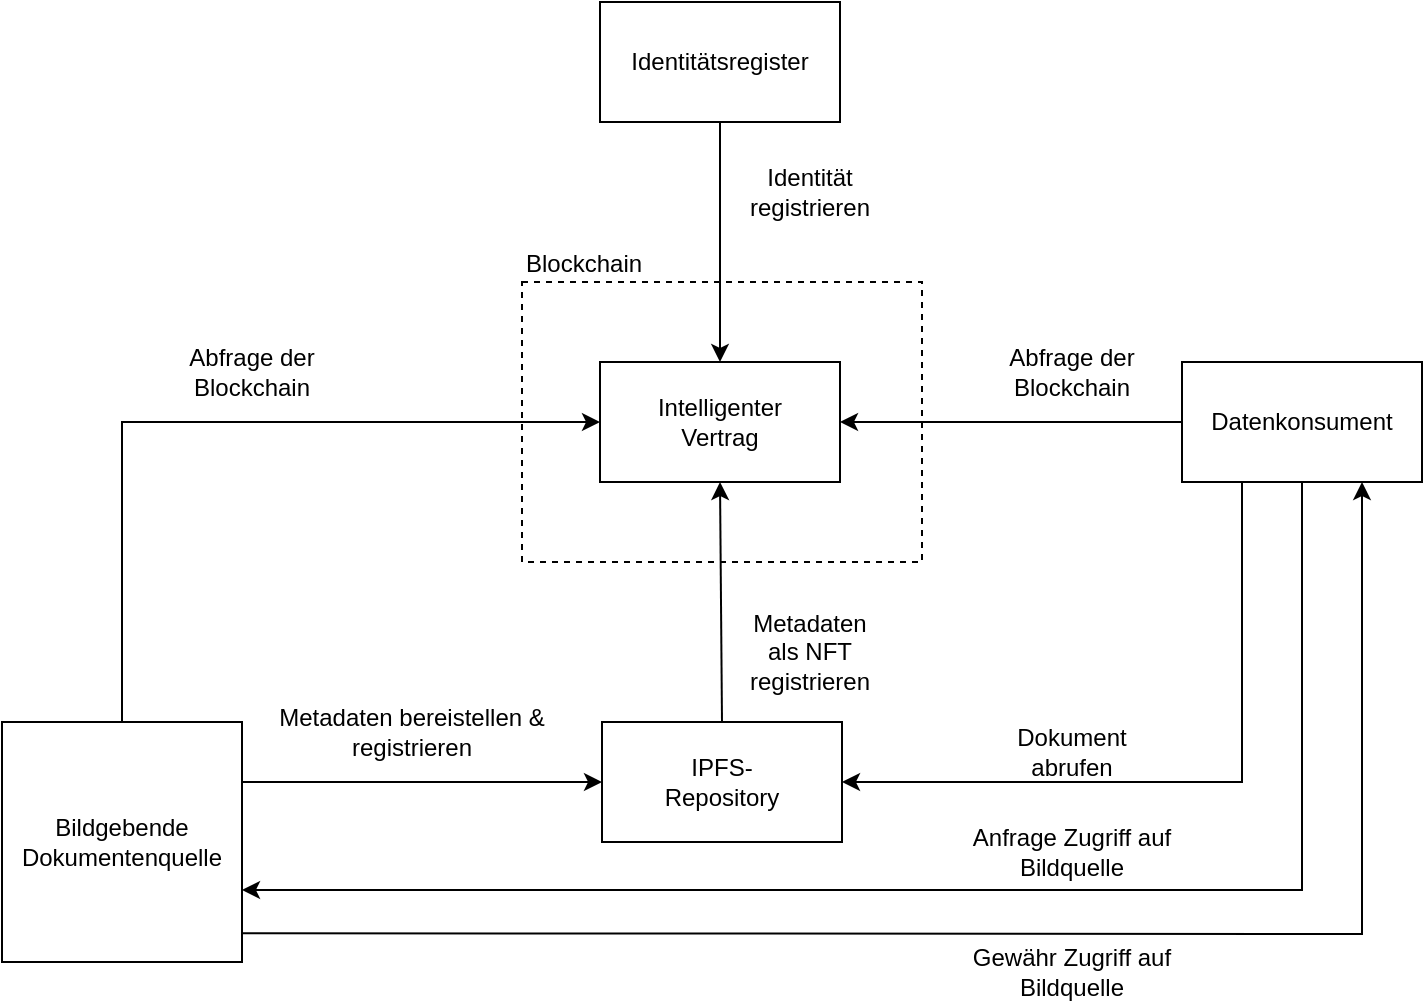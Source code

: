 <mxfile version="21.1.5" type="embed">
    <diagram id="W0JX1s3fEZQFdNsFY1jl" name="Page-1">
        <mxGraphModel dx="794" dy="614" grid="1" gridSize="10" guides="1" tooltips="1" connect="1" arrows="1" fold="1" page="1" pageScale="1" pageWidth="827" pageHeight="1169" math="0" shadow="0">
            <root>
                <mxCell id="0"/>
                <mxCell id="1" parent="0"/>
                <mxCell id="24" value="Blockchain" style="rounded=0;whiteSpace=wrap;html=1;fillColor=none;dashed=1;verticalAlign=bottom;labelPosition=center;verticalLabelPosition=top;align=left;" parent="1" vertex="1">
                    <mxGeometry x="330" y="240" width="200" height="140" as="geometry"/>
                </mxCell>
                <mxCell id="2" value="Intelligenter&lt;br&gt;Vertrag" style="rounded=0;whiteSpace=wrap;html=1;fillColor=none;" parent="1" vertex="1">
                    <mxGeometry x="369" y="280" width="120" height="60" as="geometry"/>
                </mxCell>
                <mxCell id="11" style="edgeStyle=none;rounded=0;html=1;exitX=0.5;exitY=0;exitDx=0;exitDy=0;entryX=0.5;entryY=1;entryDx=0;entryDy=0;" parent="1" source="3" target="2" edge="1">
                    <mxGeometry relative="1" as="geometry">
                        <mxPoint x="470" y="410" as="targetPoint"/>
                    </mxGeometry>
                </mxCell>
                <mxCell id="3" value="IPFS-&lt;br&gt;Repository" style="rounded=0;whiteSpace=wrap;html=1;fillColor=none;" parent="1" vertex="1">
                    <mxGeometry x="370" y="460" width="120" height="60" as="geometry"/>
                </mxCell>
                <mxCell id="26" style="edgeStyle=none;html=1;exitX=1;exitY=0.25;exitDx=0;exitDy=0;entryX=0;entryY=0.5;entryDx=0;entryDy=0;" parent="1" source="4" target="3" edge="1">
                    <mxGeometry relative="1" as="geometry"/>
                </mxCell>
                <mxCell id="27" style="edgeStyle=none;html=1;exitX=0.5;exitY=0;exitDx=0;exitDy=0;entryX=0;entryY=0.5;entryDx=0;entryDy=0;rounded=0;" parent="1" source="4" target="2" edge="1">
                    <mxGeometry relative="1" as="geometry">
                        <Array as="points">
                            <mxPoint x="130" y="310"/>
                        </Array>
                    </mxGeometry>
                </mxCell>
                <mxCell id="29" style="edgeStyle=none;html=1;exitX=1;exitY=0.88;exitDx=0;exitDy=0;entryX=0.75;entryY=1;entryDx=0;entryDy=0;rounded=0;exitPerimeter=0;" parent="1" source="4" target="5" edge="1">
                    <mxGeometry relative="1" as="geometry">
                        <Array as="points">
                            <mxPoint x="750" y="566"/>
                        </Array>
                    </mxGeometry>
                </mxCell>
                <mxCell id="4" value="Bildgebende Dokumentenquelle" style="rounded=0;whiteSpace=wrap;html=1;fillColor=none;points=[[0,0,0,0,0],[0,0.25,0,0,0],[0,0.5,0,0,0],[0,0.75,0,0,0],[0,1,0,0,0],[0.25,0,0,0,0],[0.25,1,0,0,0],[0.5,0,0,0,0],[0.5,1,0,0,0],[0.75,0,0,0,0],[0.75,1,0,0,0],[1,0,0,0,0],[1,0.25,0,0,0],[1,0.5,0,0,0],[1,0.7,0,0,0],[1,0.88,0,0,0]];" parent="1" vertex="1">
                    <mxGeometry x="70" y="460" width="120" height="120" as="geometry"/>
                </mxCell>
                <mxCell id="8" style="edgeStyle=none;html=1;exitX=0.25;exitY=1;exitDx=0;exitDy=0;rounded=0;entryX=1;entryY=0.5;entryDx=0;entryDy=0;" parent="1" source="5" target="3" edge="1">
                    <mxGeometry relative="1" as="geometry">
                        <Array as="points">
                            <mxPoint x="690" y="490"/>
                        </Array>
                        <mxPoint x="510" y="460" as="targetPoint"/>
                    </mxGeometry>
                </mxCell>
                <mxCell id="15" style="edgeStyle=none;rounded=0;html=1;exitX=0;exitY=0.5;exitDx=0;exitDy=0;entryX=1;entryY=0.5;entryDx=0;entryDy=0;" parent="1" source="5" target="2" edge="1">
                    <mxGeometry relative="1" as="geometry"/>
                </mxCell>
                <mxCell id="31" style="edgeStyle=none;html=1;exitX=0.5;exitY=1;exitDx=0;exitDy=0;entryX=1;entryY=0.7;entryDx=0;entryDy=0;entryPerimeter=0;rounded=0;" edge="1" parent="1" source="5" target="4">
                    <mxGeometry relative="1" as="geometry">
                        <Array as="points">
                            <mxPoint x="720" y="544"/>
                        </Array>
                    </mxGeometry>
                </mxCell>
                <mxCell id="5" value="Datenkonsument" style="rounded=0;whiteSpace=wrap;html=1;fillColor=none;" parent="1" vertex="1">
                    <mxGeometry x="660" y="280" width="120" height="60" as="geometry"/>
                </mxCell>
                <mxCell id="12" style="edgeStyle=none;rounded=0;html=1;exitX=0.5;exitY=1;exitDx=0;exitDy=0;entryX=0.5;entryY=0;entryDx=0;entryDy=0;" parent="1" source="6" target="2" edge="1">
                    <mxGeometry relative="1" as="geometry"/>
                </mxCell>
                <mxCell id="6" value="Identitätsregister" style="rounded=0;whiteSpace=wrap;html=1;fillColor=none;" parent="1" vertex="1">
                    <mxGeometry x="369" y="100" width="120" height="60" as="geometry"/>
                </mxCell>
                <mxCell id="16" value="Abfrage der Blockchain" style="text;html=1;strokeColor=none;fillColor=none;align=center;verticalAlign=middle;whiteSpace=wrap;rounded=0;" parent="1" vertex="1">
                    <mxGeometry x="570" y="270" width="70" height="30" as="geometry"/>
                </mxCell>
                <mxCell id="19" value="Dokument abrufen" style="text;html=1;strokeColor=none;fillColor=none;align=center;verticalAlign=middle;whiteSpace=wrap;rounded=0;" parent="1" vertex="1">
                    <mxGeometry x="570" y="460" width="70" height="30" as="geometry"/>
                </mxCell>
                <mxCell id="20" value="Anfrage Zugriff auf Bildquelle" style="text;html=1;strokeColor=none;fillColor=none;align=center;verticalAlign=middle;whiteSpace=wrap;rounded=0;" parent="1" vertex="1">
                    <mxGeometry x="550" y="510" width="110" height="30" as="geometry"/>
                </mxCell>
                <mxCell id="21" value="Metadaten als NFT registrieren" style="text;html=1;strokeColor=none;fillColor=none;align=center;verticalAlign=middle;whiteSpace=wrap;rounded=0;" parent="1" vertex="1">
                    <mxGeometry x="439" y="410" width="70" height="30" as="geometry"/>
                </mxCell>
                <mxCell id="22" value="Metadaten bereistellen &amp;amp; registrieren&lt;br&gt;" style="text;html=1;strokeColor=none;fillColor=none;align=center;verticalAlign=middle;whiteSpace=wrap;rounded=0;" parent="1" vertex="1">
                    <mxGeometry x="200" y="450" width="150" height="30" as="geometry"/>
                </mxCell>
                <mxCell id="23" value="Identität&lt;br&gt;registrieren" style="text;html=1;strokeColor=none;fillColor=none;align=center;verticalAlign=middle;whiteSpace=wrap;rounded=0;" parent="1" vertex="1">
                    <mxGeometry x="439" y="180" width="70" height="30" as="geometry"/>
                </mxCell>
                <mxCell id="28" value="Abfrage der Blockchain" style="text;html=1;strokeColor=none;fillColor=none;align=center;verticalAlign=middle;whiteSpace=wrap;rounded=0;" parent="1" vertex="1">
                    <mxGeometry x="160" y="270" width="70" height="30" as="geometry"/>
                </mxCell>
                <mxCell id="30" value="Gewähr Zugriff auf Bildquelle" style="text;html=1;strokeColor=none;fillColor=none;align=center;verticalAlign=middle;whiteSpace=wrap;rounded=0;" parent="1" vertex="1">
                    <mxGeometry x="550" y="570" width="110" height="30" as="geometry"/>
                </mxCell>
            </root>
        </mxGraphModel>
    </diagram>
</mxfile>